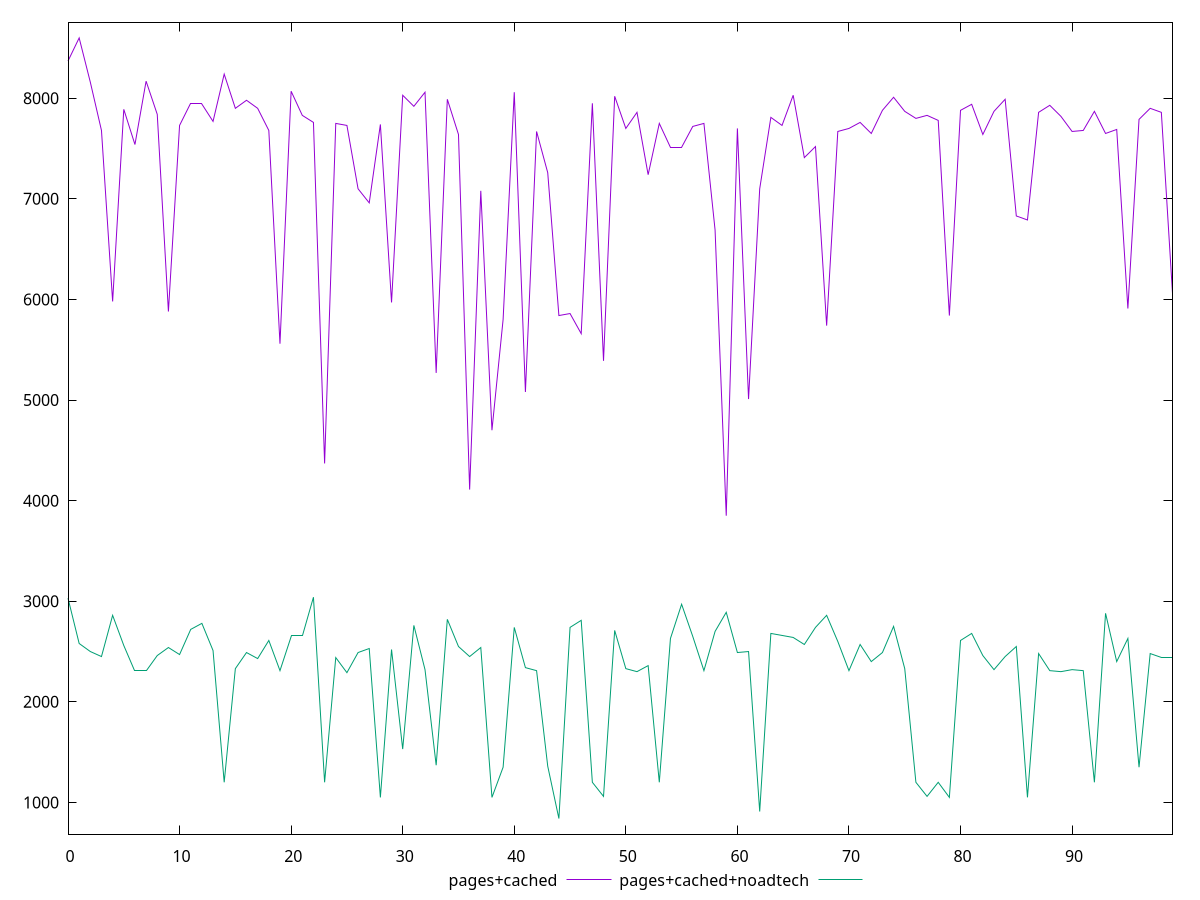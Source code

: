 reset

$pagesCached <<EOF
0 8370
1 8600
2 8160
3 7680
4 5980
5 7890
6 7540
7 8170
8 7840
9 5880
10 7730
11 7950
12 7950
13 7770
14 8240
15 7900
16 7980
17 7900
18 7680
19 5560
20 8070
21 7830
22 7760
23 4370
24 7750
25 7730
26 7100
27 6960
28 7740
29 5970
30 8030
31 7920
32 8060
33 5270
34 7990
35 7640
36 4110
37 7080
38 4700
39 5800
40 8060
41 5080
42 7670
43 7260
44 5840
45 5860
46 5660
47 7950
48 5390
49 8020
50 7700
51 7860
52 7240
53 7750
54 7510
55 7510
56 7720
57 7750
58 6690
59 3850
60 7700
61 5010
62 7100
63 7810
64 7730
65 8030
66 7410
67 7520
68 5740
69 7670
70 7700
71 7760
72 7650
73 7880
74 8010
75 7870
76 7800
77 7830
78 7780
79 5840
80 7880
81 7940
82 7640
83 7870
84 7990
85 6830
86 6790
87 7860
88 7930
89 7820
90 7670
91 7680
92 7870
93 7650
94 7690
95 5910
96 7790
97 7900
98 7860
99 6060
EOF

$pagesCachedNoadtech <<EOF
0 3030
1 2580
2 2500
3 2450
4 2860
5 2560
6 2310
7 2310
8 2460
9 2540
10 2470
11 2720
12 2780
13 2510
14 1200
15 2330
16 2490
17 2430
18 2610
19 2310
20 2660
21 2660
22 3040
23 1200
24 2440
25 2290
26 2490
27 2530
28 1050
29 2520
30 1530
31 2760
32 2320
33 1370
34 2820
35 2550
36 2450
37 2540
38 1050
39 1350
40 2740
41 2340
42 2310
43 1360
44 840
45 2740
46 2810
47 1200
48 1060
49 2710
50 2330
51 2300
52 2360
53 1200
54 2630
55 2970
56 2650
57 2310
58 2700
59 2890
60 2490
61 2500
62 910
63 2680
64 2660
65 2640
66 2570
67 2740
68 2860
69 2600
70 2310
71 2570
72 2400
73 2490
74 2750
75 2330
76 1200
77 1060
78 1200
79 1050
80 2610
81 2680
82 2460
83 2320
84 2450
85 2550
86 1050
87 2480
88 2310
89 2300
90 2320
91 2310
92 1200
93 2880
94 2400
95 2630
96 1350
97 2480
98 2440
99 2440
EOF

set key outside below
set xrange [0:99]
set yrange [684.8:8755.2]
set trange [684.8:8755.2]
set terminal svg size 640, 520 enhanced background rgb 'white'
set output "report_00013_2021-02-09T12-04-24.940Z/uses-text-compression/comparison/line/1_vs_2.svg"

plot $pagesCached title "pages+cached" with line, \
     $pagesCachedNoadtech title "pages+cached+noadtech" with line

reset
